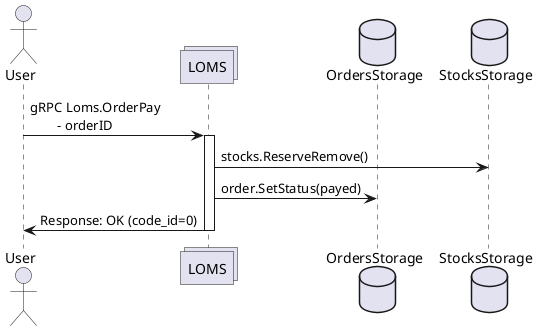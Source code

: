 @startuml

actor User as u
collections LOMS as l
database OrdersStorage as os
database StocksStorage as ss

u -> l : gRPC Loms.OrderPay\n\t- orderID
activate l
l -> ss : stocks.ReserveRemove()
l -> os : order.SetStatus(payed)

l -> u : Response: OK (code_id=0)

deactivate l

@enduml
